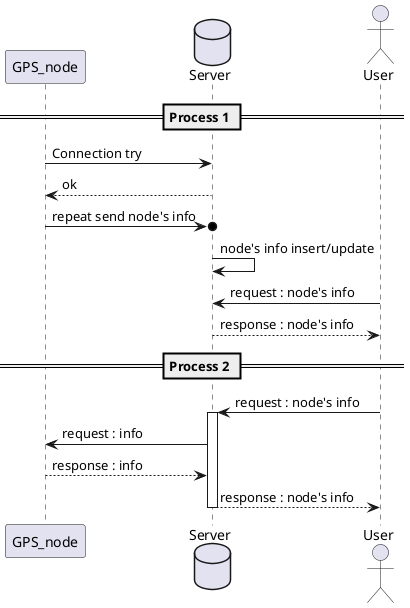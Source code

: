 @startuml
participant GPS_node
database Server
actor User
== Process 1 ==
GPS_node -> Server: Connection try
GPS_node <-- Server: ok
GPS_node ->o Server: repeat send node's info
Server -> Server : node's info insert/update

User -> Server: request : node's info
User <-- Server: response : node's info

== Process 2 ==
Server <- User : request : node's info
activate Server
GPS_node <- Server : request : info
GPS_node --> Server : response : info
Server --> User : response : node's info
deactivate Server

@enduml
